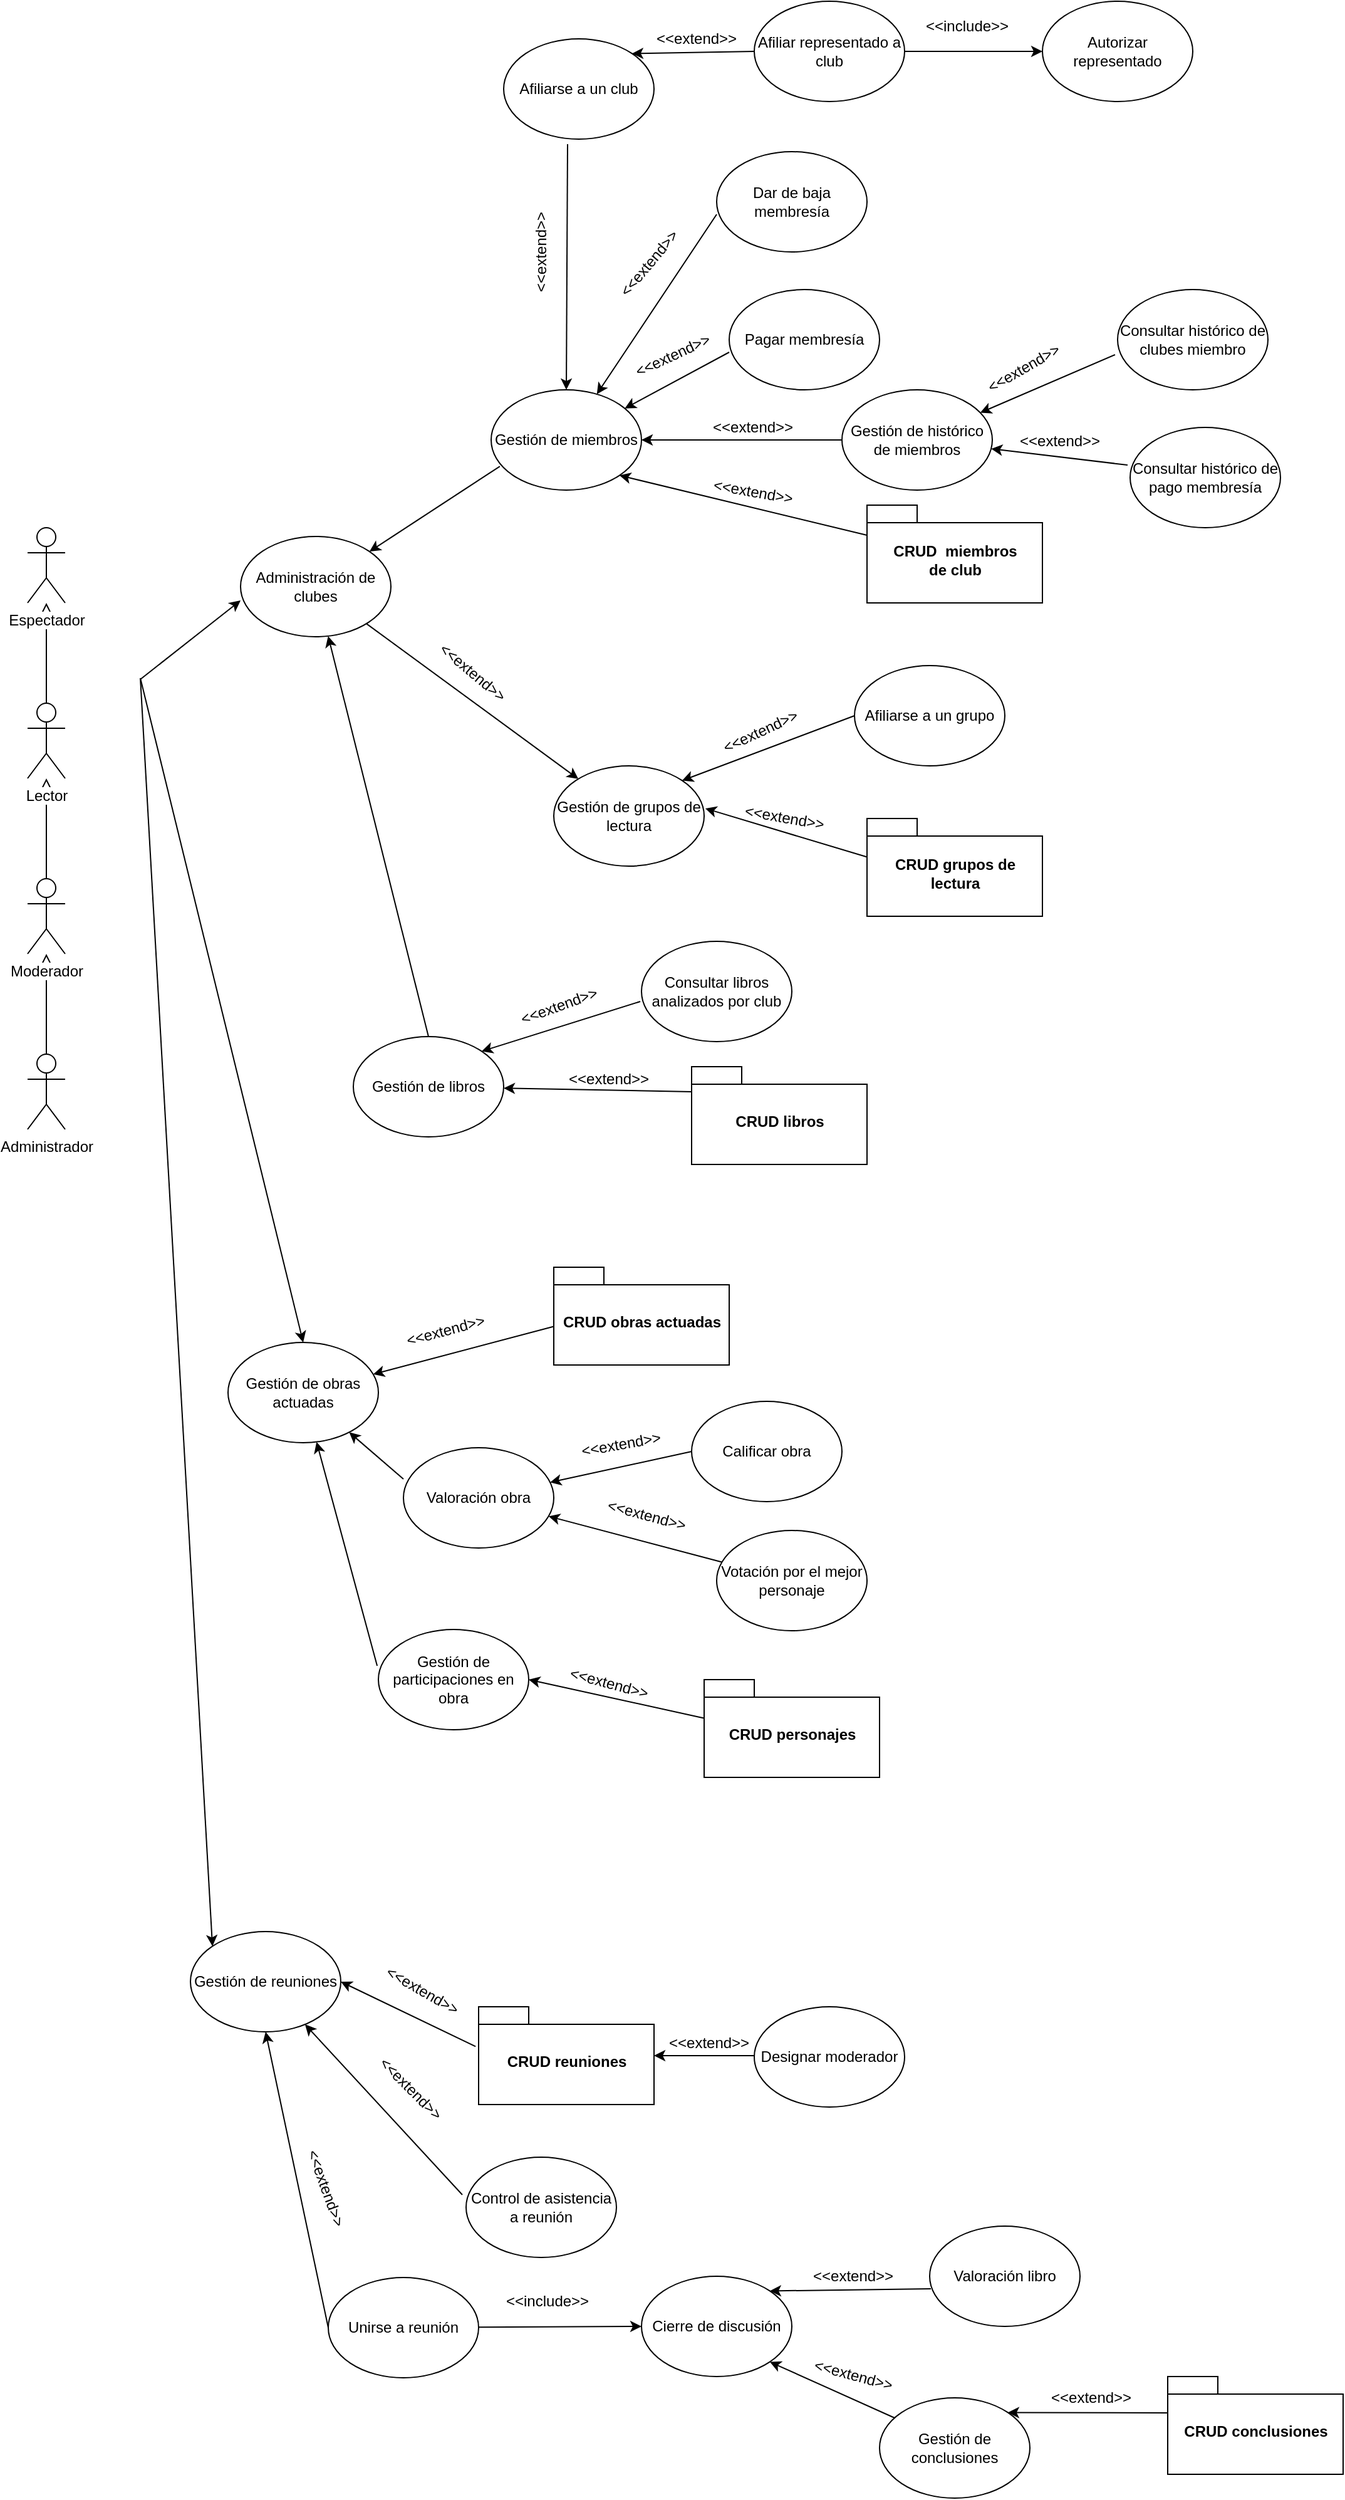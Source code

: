 <mxfile version="12.1.7" type="github" pages="1">
  <diagram id="g-K5pwejZ-qYwhQE_Ga-" name="Page-1">
    <mxGraphModel dx="828" dy="1551" grid="1" gridSize="10" guides="1" tooltips="1" connect="1" arrows="1" fold="1" page="1" pageScale="1" pageWidth="850" pageHeight="1100" math="0" shadow="0">
      <root>
        <mxCell id="0"/>
        <mxCell id="1" parent="0"/>
        <mxCell id="69_leHM3C10nOmQzFwsW-4" value="" style="edgeStyle=orthogonalEdgeStyle;rounded=0;orthogonalLoop=1;jettySize=auto;html=1;startArrow=block;startFill=0;endArrow=none;endFill=0;" parent="1" source="69_leHM3C10nOmQzFwsW-1" target="69_leHM3C10nOmQzFwsW-3" edge="1">
          <mxGeometry relative="1" as="geometry"/>
        </mxCell>
        <mxCell id="69_leHM3C10nOmQzFwsW-1" value="Espectador" style="shape=umlActor;verticalLabelPosition=bottom;labelBackgroundColor=#ffffff;verticalAlign=top;html=1;outlineConnect=0;" parent="1" vertex="1">
          <mxGeometry x="100" y="150" width="30" height="60" as="geometry"/>
        </mxCell>
        <mxCell id="69_leHM3C10nOmQzFwsW-7" value="" style="edgeStyle=orthogonalEdgeStyle;rounded=0;orthogonalLoop=1;jettySize=auto;html=1;startArrow=block;startFill=0;endArrow=none;endFill=0;" parent="1" source="69_leHM3C10nOmQzFwsW-3" target="69_leHM3C10nOmQzFwsW-6" edge="1">
          <mxGeometry relative="1" as="geometry"/>
        </mxCell>
        <mxCell id="69_leHM3C10nOmQzFwsW-3" value="Lector" style="shape=umlActor;verticalLabelPosition=bottom;labelBackgroundColor=#ffffff;verticalAlign=top;html=1;outlineConnect=0;" parent="1" vertex="1">
          <mxGeometry x="100" y="290" width="30" height="60" as="geometry"/>
        </mxCell>
        <mxCell id="69_leHM3C10nOmQzFwsW-9" value="" style="edgeStyle=orthogonalEdgeStyle;rounded=0;orthogonalLoop=1;jettySize=auto;html=1;startArrow=block;startFill=0;endArrow=none;endFill=0;" parent="1" source="69_leHM3C10nOmQzFwsW-6" target="69_leHM3C10nOmQzFwsW-8" edge="1">
          <mxGeometry relative="1" as="geometry"/>
        </mxCell>
        <mxCell id="69_leHM3C10nOmQzFwsW-6" value="Moderador" style="shape=umlActor;verticalLabelPosition=bottom;labelBackgroundColor=#ffffff;verticalAlign=top;html=1;outlineConnect=0;" parent="1" vertex="1">
          <mxGeometry x="100" y="430" width="30" height="60" as="geometry"/>
        </mxCell>
        <mxCell id="69_leHM3C10nOmQzFwsW-8" value="Administrador" style="shape=umlActor;verticalLabelPosition=bottom;labelBackgroundColor=#ffffff;verticalAlign=top;html=1;outlineConnect=0;" parent="1" vertex="1">
          <mxGeometry x="100" y="570" width="30" height="60" as="geometry"/>
        </mxCell>
        <mxCell id="69_leHM3C10nOmQzFwsW-12" value="" style="rounded=0;orthogonalLoop=1;jettySize=auto;html=1;startArrow=none;startFill=0;endArrow=classic;endFill=1;" parent="1" source="69_leHM3C10nOmQzFwsW-10" target="69_leHM3C10nOmQzFwsW-11" edge="1">
          <mxGeometry relative="1" as="geometry"/>
        </mxCell>
        <mxCell id="69_leHM3C10nOmQzFwsW-15" style="rounded=0;orthogonalLoop=1;jettySize=auto;html=1;startArrow=classic;startFill=1;endArrow=none;endFill=0;entryX=0.5;entryY=0;entryDx=0;entryDy=0;" parent="1" source="69_leHM3C10nOmQzFwsW-10" target="69_leHM3C10nOmQzFwsW-16" edge="1">
          <mxGeometry relative="1" as="geometry">
            <mxPoint x="360" y="350" as="targetPoint"/>
          </mxGeometry>
        </mxCell>
        <mxCell id="69_leHM3C10nOmQzFwsW-18" style="edgeStyle=none;rounded=0;orthogonalLoop=1;jettySize=auto;html=1;entryX=0.058;entryY=0.763;entryDx=0;entryDy=0;entryPerimeter=0;startArrow=classic;startFill=1;endArrow=none;endFill=0;" parent="1" source="69_leHM3C10nOmQzFwsW-10" target="69_leHM3C10nOmQzFwsW-17" edge="1">
          <mxGeometry relative="1" as="geometry"/>
        </mxCell>
        <mxCell id="69_leHM3C10nOmQzFwsW-10" value="Administración de clubes" style="ellipse;whiteSpace=wrap;html=1;" parent="1" vertex="1">
          <mxGeometry x="270" y="157" width="120" height="80" as="geometry"/>
        </mxCell>
        <mxCell id="69_leHM3C10nOmQzFwsW-48" style="edgeStyle=none;rounded=0;orthogonalLoop=1;jettySize=auto;html=1;exitX=1.008;exitY=0.425;exitDx=0;exitDy=0;startArrow=classic;startFill=1;endArrow=none;endFill=0;entryX=0.008;entryY=0.288;entryDx=0;entryDy=0;entryPerimeter=0;exitPerimeter=0;" parent="1" source="69_leHM3C10nOmQzFwsW-11" edge="1">
          <mxGeometry relative="1" as="geometry">
            <mxPoint x="770.96" y="413.04" as="targetPoint"/>
          </mxGeometry>
        </mxCell>
        <mxCell id="69_leHM3C10nOmQzFwsW-50" style="edgeStyle=none;rounded=0;orthogonalLoop=1;jettySize=auto;html=1;exitX=1;exitY=0;exitDx=0;exitDy=0;startArrow=classic;startFill=1;endArrow=none;endFill=0;entryX=0;entryY=0.5;entryDx=0;entryDy=0;" parent="1" source="69_leHM3C10nOmQzFwsW-11" target="69_leHM3C10nOmQzFwsW-51" edge="1">
          <mxGeometry relative="1" as="geometry">
            <mxPoint x="740" y="540" as="targetPoint"/>
          </mxGeometry>
        </mxCell>
        <mxCell id="69_leHM3C10nOmQzFwsW-11" value="Gestión de grupos de lectura" style="ellipse;whiteSpace=wrap;html=1;" parent="1" vertex="1">
          <mxGeometry x="520" y="340" width="120" height="80" as="geometry"/>
        </mxCell>
        <mxCell id="69_leHM3C10nOmQzFwsW-54" style="edgeStyle=none;rounded=0;orthogonalLoop=1;jettySize=auto;html=1;startArrow=classic;startFill=1;endArrow=none;endFill=0;entryX=0;entryY=0.5;entryDx=0;entryDy=0;" parent="1" source="69_leHM3C10nOmQzFwsW-16" edge="1">
          <mxGeometry relative="1" as="geometry">
            <mxPoint x="630" y="600" as="targetPoint"/>
          </mxGeometry>
        </mxCell>
        <mxCell id="69_leHM3C10nOmQzFwsW-122" style="edgeStyle=none;rounded=0;orthogonalLoop=1;jettySize=auto;html=1;exitX=1;exitY=0;exitDx=0;exitDy=0;startArrow=classic;startFill=1;endArrow=none;endFill=0;entryX=-0.008;entryY=0.6;entryDx=0;entryDy=0;entryPerimeter=0;" parent="1" source="69_leHM3C10nOmQzFwsW-16" target="69_leHM3C10nOmQzFwsW-123" edge="1">
          <mxGeometry relative="1" as="geometry">
            <mxPoint x="590" y="530" as="targetPoint"/>
          </mxGeometry>
        </mxCell>
        <mxCell id="69_leHM3C10nOmQzFwsW-16" value="Gestión de libros" style="ellipse;whiteSpace=wrap;html=1;" parent="1" vertex="1">
          <mxGeometry x="360" y="556" width="120" height="80" as="geometry"/>
        </mxCell>
        <mxCell id="69_leHM3C10nOmQzFwsW-22" value="" style="edgeStyle=none;rounded=0;orthogonalLoop=1;jettySize=auto;html=1;startArrow=classic;startFill=1;endArrow=none;endFill=0;" parent="1" source="69_leHM3C10nOmQzFwsW-17" target="69_leHM3C10nOmQzFwsW-21" edge="1">
          <mxGeometry relative="1" as="geometry"/>
        </mxCell>
        <mxCell id="69_leHM3C10nOmQzFwsW-23" style="edgeStyle=none;rounded=0;orthogonalLoop=1;jettySize=auto;html=1;startArrow=classic;startFill=1;endArrow=none;endFill=0;" parent="1" source="69_leHM3C10nOmQzFwsW-17" edge="1">
          <mxGeometry relative="1" as="geometry">
            <mxPoint x="660" y="10" as="targetPoint"/>
          </mxGeometry>
        </mxCell>
        <mxCell id="69_leHM3C10nOmQzFwsW-25" style="edgeStyle=none;rounded=0;orthogonalLoop=1;jettySize=auto;html=1;startArrow=classic;startFill=1;endArrow=none;endFill=0;entryX=0;entryY=0.625;entryDx=0;entryDy=0;entryPerimeter=0;" parent="1" source="69_leHM3C10nOmQzFwsW-17" target="69_leHM3C10nOmQzFwsW-26" edge="1">
          <mxGeometry relative="1" as="geometry">
            <mxPoint x="650" y="-60" as="targetPoint"/>
          </mxGeometry>
        </mxCell>
        <mxCell id="69_leHM3C10nOmQzFwsW-31" style="edgeStyle=none;rounded=0;orthogonalLoop=1;jettySize=auto;html=1;exitX=1;exitY=1;exitDx=0;exitDy=0;startArrow=classic;startFill=1;endArrow=none;endFill=0;entryX=0;entryY=0.325;entryDx=0;entryDy=0;entryPerimeter=0;" parent="1" source="69_leHM3C10nOmQzFwsW-17" edge="1">
          <mxGeometry relative="1" as="geometry">
            <mxPoint x="770" y="156" as="targetPoint"/>
          </mxGeometry>
        </mxCell>
        <mxCell id="69_leHM3C10nOmQzFwsW-52" style="edgeStyle=none;rounded=0;orthogonalLoop=1;jettySize=auto;html=1;exitX=0.5;exitY=0;exitDx=0;exitDy=0;startArrow=classic;startFill=1;endArrow=none;endFill=0;entryX=0.425;entryY=1.05;entryDx=0;entryDy=0;entryPerimeter=0;" parent="1" source="69_leHM3C10nOmQzFwsW-17" target="69_leHM3C10nOmQzFwsW-53" edge="1">
          <mxGeometry relative="1" as="geometry">
            <mxPoint x="540" y="-70" as="targetPoint"/>
          </mxGeometry>
        </mxCell>
        <mxCell id="69_leHM3C10nOmQzFwsW-17" value="Gestión de miembros" style="ellipse;whiteSpace=wrap;html=1;" parent="1" vertex="1">
          <mxGeometry x="470" y="40" width="120" height="80" as="geometry"/>
        </mxCell>
        <mxCell id="69_leHM3C10nOmQzFwsW-27" style="edgeStyle=none;rounded=0;orthogonalLoop=1;jettySize=auto;html=1;startArrow=classic;startFill=1;endArrow=none;endFill=0;entryX=-0.017;entryY=0.375;entryDx=0;entryDy=0;entryPerimeter=0;" parent="1" source="69_leHM3C10nOmQzFwsW-21" target="69_leHM3C10nOmQzFwsW-28" edge="1">
          <mxGeometry relative="1" as="geometry">
            <mxPoint x="990" y="80" as="targetPoint"/>
          </mxGeometry>
        </mxCell>
        <mxCell id="69_leHM3C10nOmQzFwsW-29" style="edgeStyle=none;rounded=0;orthogonalLoop=1;jettySize=auto;html=1;startArrow=classic;startFill=1;endArrow=none;endFill=0;entryX=-0.017;entryY=0.65;entryDx=0;entryDy=0;entryPerimeter=0;" parent="1" source="69_leHM3C10nOmQzFwsW-21" target="69_leHM3C10nOmQzFwsW-30" edge="1">
          <mxGeometry relative="1" as="geometry">
            <mxPoint x="970" y="20" as="targetPoint"/>
          </mxGeometry>
        </mxCell>
        <mxCell id="69_leHM3C10nOmQzFwsW-21" value="Gestión de histórico de miembros" style="ellipse;whiteSpace=wrap;html=1;" parent="1" vertex="1">
          <mxGeometry x="750" y="40" width="120" height="80" as="geometry"/>
        </mxCell>
        <mxCell id="69_leHM3C10nOmQzFwsW-92" style="edgeStyle=none;rounded=0;orthogonalLoop=1;jettySize=auto;html=1;startArrow=classic;startFill=1;endArrow=none;endFill=0;entryX=-0.025;entryY=0.375;entryDx=0;entryDy=0;entryPerimeter=0;" parent="1" source="69_leHM3C10nOmQzFwsW-19" target="69_leHM3C10nOmQzFwsW-93" edge="1">
          <mxGeometry relative="1" as="geometry">
            <mxPoint x="410" y="2750" as="targetPoint"/>
          </mxGeometry>
        </mxCell>
        <mxCell id="69_leHM3C10nOmQzFwsW-94" style="edgeStyle=none;rounded=0;orthogonalLoop=1;jettySize=auto;html=1;exitX=0.5;exitY=1;exitDx=0;exitDy=0;startArrow=classic;startFill=1;endArrow=none;endFill=0;entryX=0;entryY=0.5;entryDx=0;entryDy=0;" parent="1" source="69_leHM3C10nOmQzFwsW-19" target="69_leHM3C10nOmQzFwsW-95" edge="1">
          <mxGeometry relative="1" as="geometry">
            <mxPoint x="410" y="2851" as="targetPoint"/>
          </mxGeometry>
        </mxCell>
        <mxCell id="69_leHM3C10nOmQzFwsW-125" style="edgeStyle=none;rounded=0;orthogonalLoop=1;jettySize=auto;html=1;exitX=1;exitY=0.5;exitDx=0;exitDy=0;entryX=0;entryY=0;entryDx=0;entryDy=0;startArrow=classic;startFill=1;endArrow=none;endFill=0;" parent="1" source="69_leHM3C10nOmQzFwsW-19" edge="1">
          <mxGeometry relative="1" as="geometry">
            <mxPoint x="457.574" y="1361.716" as="targetPoint"/>
          </mxGeometry>
        </mxCell>
        <mxCell id="69_leHM3C10nOmQzFwsW-19" value="Gestión de reuniones" style="ellipse;whiteSpace=wrap;html=1;" parent="1" vertex="1">
          <mxGeometry x="230" y="1270" width="120" height="80" as="geometry"/>
        </mxCell>
        <mxCell id="69_leHM3C10nOmQzFwsW-68" style="edgeStyle=none;rounded=0;orthogonalLoop=1;jettySize=auto;html=1;startArrow=classic;startFill=1;endArrow=none;endFill=0;entryX=0.008;entryY=0.588;entryDx=0;entryDy=0;entryPerimeter=0;" parent="1" source="69_leHM3C10nOmQzFwsW-20" edge="1">
          <mxGeometry relative="1" as="geometry">
            <mxPoint x="520.96" y="787.04" as="targetPoint"/>
          </mxGeometry>
        </mxCell>
        <mxCell id="69_leHM3C10nOmQzFwsW-70" style="edgeStyle=none;rounded=0;orthogonalLoop=1;jettySize=auto;html=1;startArrow=classic;startFill=1;endArrow=none;endFill=0;entryX=0;entryY=0.313;entryDx=0;entryDy=0;entryPerimeter=0;" parent="1" source="69_leHM3C10nOmQzFwsW-20" target="69_leHM3C10nOmQzFwsW-71" edge="1">
          <mxGeometry relative="1" as="geometry">
            <mxPoint x="450" y="1770" as="targetPoint"/>
          </mxGeometry>
        </mxCell>
        <mxCell id="69_leHM3C10nOmQzFwsW-76" style="edgeStyle=none;rounded=0;orthogonalLoop=1;jettySize=auto;html=1;startArrow=classic;startFill=1;endArrow=none;endFill=0;entryX=-0.008;entryY=0.363;entryDx=0;entryDy=0;entryPerimeter=0;" parent="1" source="69_leHM3C10nOmQzFwsW-20" target="69_leHM3C10nOmQzFwsW-77" edge="1">
          <mxGeometry relative="1" as="geometry">
            <mxPoint x="420" y="1892" as="targetPoint"/>
          </mxGeometry>
        </mxCell>
        <mxCell id="69_leHM3C10nOmQzFwsW-20" value="Gestión de obras actuadas" style="ellipse;whiteSpace=wrap;html=1;" parent="1" vertex="1">
          <mxGeometry x="260" y="800" width="120" height="80" as="geometry"/>
        </mxCell>
        <mxCell id="69_leHM3C10nOmQzFwsW-24" value="Pagar membresía" style="ellipse;whiteSpace=wrap;html=1;" parent="1" vertex="1">
          <mxGeometry x="660" y="-40" width="120" height="80" as="geometry"/>
        </mxCell>
        <mxCell id="69_leHM3C10nOmQzFwsW-26" value="Dar de baja membresía" style="ellipse;whiteSpace=wrap;html=1;" parent="1" vertex="1">
          <mxGeometry x="650" y="-150" width="120" height="80" as="geometry"/>
        </mxCell>
        <mxCell id="69_leHM3C10nOmQzFwsW-28" value="Consultar histórico de pago membresía" style="ellipse;whiteSpace=wrap;html=1;" parent="1" vertex="1">
          <mxGeometry x="980" y="70" width="120" height="80" as="geometry"/>
        </mxCell>
        <mxCell id="69_leHM3C10nOmQzFwsW-30" value="Consultar histórico de clubes miembro" style="ellipse;whiteSpace=wrap;html=1;" parent="1" vertex="1">
          <mxGeometry x="970" y="-40" width="120" height="80" as="geometry"/>
        </mxCell>
        <mxCell id="69_leHM3C10nOmQzFwsW-51" value="Afiliarse a un grupo" style="ellipse;whiteSpace=wrap;html=1;" parent="1" vertex="1">
          <mxGeometry x="760" y="260" width="120" height="80" as="geometry"/>
        </mxCell>
        <mxCell id="69_leHM3C10nOmQzFwsW-112" style="edgeStyle=none;rounded=0;orthogonalLoop=1;jettySize=auto;html=1;exitX=1;exitY=0;exitDx=0;exitDy=0;startArrow=classic;startFill=1;endArrow=none;endFill=0;entryX=0;entryY=0.5;entryDx=0;entryDy=0;" parent="1" source="69_leHM3C10nOmQzFwsW-53" target="69_leHM3C10nOmQzFwsW-113" edge="1">
          <mxGeometry relative="1" as="geometry">
            <mxPoint x="680" y="-220" as="targetPoint"/>
          </mxGeometry>
        </mxCell>
        <mxCell id="69_leHM3C10nOmQzFwsW-53" value="Afiliarse a un club" style="ellipse;whiteSpace=wrap;html=1;" parent="1" vertex="1">
          <mxGeometry x="480" y="-240" width="120" height="80" as="geometry"/>
        </mxCell>
        <mxCell id="69_leHM3C10nOmQzFwsW-72" style="edgeStyle=none;rounded=0;orthogonalLoop=1;jettySize=auto;html=1;startArrow=classic;startFill=1;endArrow=none;endFill=0;entryX=0;entryY=0.5;entryDx=0;entryDy=0;" parent="1" source="69_leHM3C10nOmQzFwsW-71" target="69_leHM3C10nOmQzFwsW-73" edge="1">
          <mxGeometry relative="1" as="geometry">
            <mxPoint x="680" y="1750" as="targetPoint"/>
          </mxGeometry>
        </mxCell>
        <mxCell id="69_leHM3C10nOmQzFwsW-74" style="edgeStyle=none;rounded=0;orthogonalLoop=1;jettySize=auto;html=1;startArrow=classic;startFill=1;endArrow=none;endFill=0;" parent="1" source="69_leHM3C10nOmQzFwsW-71" target="69_leHM3C10nOmQzFwsW-75" edge="1">
          <mxGeometry relative="1" as="geometry">
            <mxPoint x="670" y="1800" as="targetPoint"/>
          </mxGeometry>
        </mxCell>
        <mxCell id="69_leHM3C10nOmQzFwsW-71" value="Valoración obra" style="ellipse;whiteSpace=wrap;html=1;" parent="1" vertex="1">
          <mxGeometry x="400" y="884" width="120" height="80" as="geometry"/>
        </mxCell>
        <mxCell id="69_leHM3C10nOmQzFwsW-73" value="Calificar obra" style="ellipse;whiteSpace=wrap;html=1;" parent="1" vertex="1">
          <mxGeometry x="630" y="847" width="120" height="80" as="geometry"/>
        </mxCell>
        <mxCell id="69_leHM3C10nOmQzFwsW-75" value="Votación por el mejor personaje" style="ellipse;whiteSpace=wrap;html=1;" parent="1" vertex="1">
          <mxGeometry x="650" y="950" width="120" height="80" as="geometry"/>
        </mxCell>
        <mxCell id="69_leHM3C10nOmQzFwsW-78" style="edgeStyle=none;rounded=0;orthogonalLoop=1;jettySize=auto;html=1;exitX=1;exitY=0.5;exitDx=0;exitDy=0;startArrow=classic;startFill=1;endArrow=none;endFill=0;entryX=0.008;entryY=0.425;entryDx=0;entryDy=0;entryPerimeter=0;" parent="1" source="69_leHM3C10nOmQzFwsW-77" edge="1">
          <mxGeometry relative="1" as="geometry">
            <mxPoint x="640.96" y="1100" as="targetPoint"/>
          </mxGeometry>
        </mxCell>
        <mxCell id="69_leHM3C10nOmQzFwsW-77" value="Gestión de participaciones en obra" style="ellipse;whiteSpace=wrap;html=1;" parent="1" vertex="1">
          <mxGeometry x="380" y="1029" width="120" height="80" as="geometry"/>
        </mxCell>
        <mxCell id="69_leHM3C10nOmQzFwsW-93" value="Control de asistencia a reunión" style="ellipse;whiteSpace=wrap;html=1;" parent="1" vertex="1">
          <mxGeometry x="450" y="1450" width="120" height="80" as="geometry"/>
        </mxCell>
        <mxCell id="69_leHM3C10nOmQzFwsW-96" style="edgeStyle=none;rounded=0;orthogonalLoop=1;jettySize=auto;html=1;startArrow=none;startFill=0;endArrow=classic;endFill=1;entryX=0;entryY=0.5;entryDx=0;entryDy=0;" parent="1" source="69_leHM3C10nOmQzFwsW-95" target="69_leHM3C10nOmQzFwsW-97" edge="1">
          <mxGeometry relative="1" as="geometry">
            <mxPoint x="660" y="2850" as="targetPoint"/>
          </mxGeometry>
        </mxCell>
        <mxCell id="69_leHM3C10nOmQzFwsW-95" value="Unirse a reunión" style="ellipse;whiteSpace=wrap;html=1;" parent="1" vertex="1">
          <mxGeometry x="340" y="1546" width="120" height="80" as="geometry"/>
        </mxCell>
        <mxCell id="69_leHM3C10nOmQzFwsW-100" style="edgeStyle=none;rounded=0;orthogonalLoop=1;jettySize=auto;html=1;exitX=1;exitY=0;exitDx=0;exitDy=0;startArrow=classic;startFill=1;endArrow=none;endFill=0;entryX=0.008;entryY=0.625;entryDx=0;entryDy=0;entryPerimeter=0;" parent="1" source="69_leHM3C10nOmQzFwsW-97" target="69_leHM3C10nOmQzFwsW-102" edge="1">
          <mxGeometry relative="1" as="geometry">
            <mxPoint x="860" y="2780" as="targetPoint"/>
          </mxGeometry>
        </mxCell>
        <mxCell id="69_leHM3C10nOmQzFwsW-126" style="edgeStyle=none;rounded=0;orthogonalLoop=1;jettySize=auto;html=1;exitX=1;exitY=1;exitDx=0;exitDy=0;entryX=0.1;entryY=0.2;entryDx=0;entryDy=0;entryPerimeter=0;startArrow=classic;startFill=1;endArrow=none;endFill=0;" parent="1" source="69_leHM3C10nOmQzFwsW-97" target="69_leHM3C10nOmQzFwsW-101" edge="1">
          <mxGeometry relative="1" as="geometry"/>
        </mxCell>
        <mxCell id="69_leHM3C10nOmQzFwsW-97" value="Cierre de discusión" style="ellipse;whiteSpace=wrap;html=1;" parent="1" vertex="1">
          <mxGeometry x="590" y="1545" width="120" height="80" as="geometry"/>
        </mxCell>
        <mxCell id="69_leHM3C10nOmQzFwsW-104" style="edgeStyle=none;rounded=0;orthogonalLoop=1;jettySize=auto;html=1;exitX=1;exitY=0;exitDx=0;exitDy=0;startArrow=classic;startFill=1;endArrow=none;endFill=0;entryX=0;entryY=0.425;entryDx=0;entryDy=0;entryPerimeter=0;" parent="1" source="69_leHM3C10nOmQzFwsW-101" edge="1">
          <mxGeometry relative="1" as="geometry">
            <mxPoint x="1010" y="1654" as="targetPoint"/>
          </mxGeometry>
        </mxCell>
        <mxCell id="69_leHM3C10nOmQzFwsW-101" value="Gestión de conclusiones" style="ellipse;whiteSpace=wrap;html=1;" parent="1" vertex="1">
          <mxGeometry x="780" y="1642" width="120" height="80" as="geometry"/>
        </mxCell>
        <mxCell id="69_leHM3C10nOmQzFwsW-102" value="Valoración libro" style="ellipse;whiteSpace=wrap;html=1;" parent="1" vertex="1">
          <mxGeometry x="820" y="1505" width="120" height="80" as="geometry"/>
        </mxCell>
        <mxCell id="69_leHM3C10nOmQzFwsW-114" style="edgeStyle=none;rounded=0;orthogonalLoop=1;jettySize=auto;html=1;startArrow=none;startFill=0;endArrow=classic;endFill=1;" parent="1" source="69_leHM3C10nOmQzFwsW-113" edge="1">
          <mxGeometry relative="1" as="geometry">
            <mxPoint x="910" y="-230" as="targetPoint"/>
          </mxGeometry>
        </mxCell>
        <mxCell id="69_leHM3C10nOmQzFwsW-113" value="Afiliar representado a club" style="ellipse;whiteSpace=wrap;html=1;" parent="1" vertex="1">
          <mxGeometry x="680" y="-270" width="120" height="80" as="geometry"/>
        </mxCell>
        <mxCell id="69_leHM3C10nOmQzFwsW-115" value="Autorizar representado" style="ellipse;whiteSpace=wrap;html=1;" parent="1" vertex="1">
          <mxGeometry x="910" y="-270" width="120" height="80" as="geometry"/>
        </mxCell>
        <mxCell id="69_leHM3C10nOmQzFwsW-116" value="" style="endArrow=classic;html=1;entryX=0;entryY=0.638;entryDx=0;entryDy=0;entryPerimeter=0;" parent="1" target="69_leHM3C10nOmQzFwsW-10" edge="1">
          <mxGeometry width="50" height="50" relative="1" as="geometry">
            <mxPoint x="190" y="271" as="sourcePoint"/>
            <mxPoint x="240" y="221" as="targetPoint"/>
          </mxGeometry>
        </mxCell>
        <mxCell id="69_leHM3C10nOmQzFwsW-117" value="" style="endArrow=classic;html=1;entryX=0.5;entryY=0;entryDx=0;entryDy=0;" parent="1" target="69_leHM3C10nOmQzFwsW-20" edge="1">
          <mxGeometry width="50" height="50" relative="1" as="geometry">
            <mxPoint x="190" y="270" as="sourcePoint"/>
            <mxPoint x="280" y="218.04" as="targetPoint"/>
          </mxGeometry>
        </mxCell>
        <mxCell id="69_leHM3C10nOmQzFwsW-118" value="" style="endArrow=classic;html=1;entryX=0;entryY=0;entryDx=0;entryDy=0;" parent="1" target="69_leHM3C10nOmQzFwsW-19" edge="1">
          <mxGeometry width="50" height="50" relative="1" as="geometry">
            <mxPoint x="190" y="270" as="sourcePoint"/>
            <mxPoint x="300" y="1430" as="targetPoint"/>
          </mxGeometry>
        </mxCell>
        <mxCell id="69_leHM3C10nOmQzFwsW-123" value="Consultar libros analizados por club" style="ellipse;whiteSpace=wrap;html=1;" parent="1" vertex="1">
          <mxGeometry x="590" y="480" width="120" height="80" as="geometry"/>
        </mxCell>
        <mxCell id="69_leHM3C10nOmQzFwsW-127" value="CRUD&amp;nbsp; miembros &lt;br&gt;de club" style="shape=folder;fontStyle=1;spacingTop=10;tabWidth=40;tabHeight=14;tabPosition=left;html=1;" parent="1" vertex="1">
          <mxGeometry x="770" y="132" width="140" height="78" as="geometry"/>
        </mxCell>
        <mxCell id="69_leHM3C10nOmQzFwsW-128" value="CRUD grupos de&lt;br&gt;lectura" style="shape=folder;fontStyle=1;spacingTop=10;tabWidth=40;tabHeight=14;tabPosition=left;html=1;" parent="1" vertex="1">
          <mxGeometry x="770" y="382" width="140" height="78" as="geometry"/>
        </mxCell>
        <mxCell id="69_leHM3C10nOmQzFwsW-129" value="CRUD libros" style="shape=folder;fontStyle=1;spacingTop=10;tabWidth=40;tabHeight=14;tabPosition=left;html=1;" parent="1" vertex="1">
          <mxGeometry x="630" y="580" width="140" height="78" as="geometry"/>
        </mxCell>
        <mxCell id="69_leHM3C10nOmQzFwsW-130" value="CRUD obras actuadas" style="shape=folder;fontStyle=1;spacingTop=10;tabWidth=40;tabHeight=14;tabPosition=left;html=1;" parent="1" vertex="1">
          <mxGeometry x="520" y="740" width="140" height="78" as="geometry"/>
        </mxCell>
        <mxCell id="69_leHM3C10nOmQzFwsW-131" value="CRUD personajes" style="shape=folder;fontStyle=1;spacingTop=10;tabWidth=40;tabHeight=14;tabPosition=left;html=1;" parent="1" vertex="1">
          <mxGeometry x="640" y="1069" width="140" height="78" as="geometry"/>
        </mxCell>
        <mxCell id="wNnI5UrZnDWyy2dCB8MJ-2" value="" style="edgeStyle=orthogonalEdgeStyle;rounded=0;orthogonalLoop=1;jettySize=auto;html=1;startArrow=classic;startFill=1;endArrow=none;endFill=0;" edge="1" parent="1" source="69_leHM3C10nOmQzFwsW-133">
          <mxGeometry relative="1" as="geometry">
            <mxPoint x="680" y="1369" as="targetPoint"/>
          </mxGeometry>
        </mxCell>
        <mxCell id="69_leHM3C10nOmQzFwsW-133" value="CRUD reuniones" style="shape=folder;fontStyle=1;spacingTop=10;tabWidth=40;tabHeight=14;tabPosition=left;html=1;" parent="1" vertex="1">
          <mxGeometry x="460" y="1330" width="140" height="78" as="geometry"/>
        </mxCell>
        <mxCell id="69_leHM3C10nOmQzFwsW-135" value="CRUD conclusiones" style="shape=folder;fontStyle=1;spacingTop=10;tabWidth=40;tabHeight=14;tabPosition=left;html=1;" parent="1" vertex="1">
          <mxGeometry x="1010" y="1625" width="140" height="78" as="geometry"/>
        </mxCell>
        <mxCell id="wNnI5UrZnDWyy2dCB8MJ-3" value="Designar moderador" style="ellipse;whiteSpace=wrap;html=1;" vertex="1" parent="1">
          <mxGeometry x="680" y="1330" width="120" height="80" as="geometry"/>
        </mxCell>
        <mxCell id="wNnI5UrZnDWyy2dCB8MJ-5" value="&amp;lt;&amp;lt;extend&amp;gt;&amp;gt;" style="text;html=1;resizable=0;points=[];autosize=1;align=left;verticalAlign=top;spacingTop=-4;" vertex="1" parent="1">
          <mxGeometry x="610" y="1349" width="80" height="20" as="geometry"/>
        </mxCell>
        <mxCell id="wNnI5UrZnDWyy2dCB8MJ-6" value="&amp;lt;&amp;lt;extend&amp;gt;&amp;gt;" style="text;html=1;resizable=0;points=[];autosize=1;align=left;verticalAlign=top;spacingTop=-4;" vertex="1" parent="1">
          <mxGeometry x="725" y="1535" width="80" height="20" as="geometry"/>
        </mxCell>
        <mxCell id="wNnI5UrZnDWyy2dCB8MJ-7" value="&amp;lt;&amp;lt;extend&amp;gt;&amp;gt;" style="text;html=1;resizable=0;points=[];autosize=1;align=left;verticalAlign=top;spacingTop=-4;rotation=45;" vertex="1" parent="1">
          <mxGeometry x="370" y="1390" width="80" height="20" as="geometry"/>
        </mxCell>
        <mxCell id="wNnI5UrZnDWyy2dCB8MJ-8" value="&amp;lt;&amp;lt;include&amp;gt;&amp;gt;" style="text;html=1;resizable=0;points=[];autosize=1;align=left;verticalAlign=top;spacingTop=-4;" vertex="1" parent="1">
          <mxGeometry x="480" y="1555" width="80" height="20" as="geometry"/>
        </mxCell>
        <mxCell id="wNnI5UrZnDWyy2dCB8MJ-9" value="&amp;lt;&amp;lt;extend&amp;gt;&amp;gt;" style="text;html=1;resizable=0;points=[];autosize=1;align=left;verticalAlign=top;spacingTop=-4;rotation=70;" vertex="1" parent="1">
          <mxGeometry x="300" y="1470" width="80" height="20" as="geometry"/>
        </mxCell>
        <mxCell id="wNnI5UrZnDWyy2dCB8MJ-10" value="&amp;lt;&amp;lt;extend&amp;gt;&amp;gt;" style="text;html=1;resizable=0;points=[];autosize=1;align=left;verticalAlign=top;spacingTop=-4;rotation=15;" vertex="1" parent="1">
          <mxGeometry x="725" y="1616" width="80" height="20" as="geometry"/>
        </mxCell>
        <mxCell id="wNnI5UrZnDWyy2dCB8MJ-11" value="&amp;lt;&amp;lt;extend&amp;gt;&amp;gt;" style="text;html=1;resizable=0;points=[];autosize=1;align=left;verticalAlign=top;spacingTop=-4;" vertex="1" parent="1">
          <mxGeometry x="915" y="1632" width="80" height="20" as="geometry"/>
        </mxCell>
        <mxCell id="wNnI5UrZnDWyy2dCB8MJ-12" value="&amp;lt;&amp;lt;extend&amp;gt;&amp;gt;" style="text;html=1;resizable=0;points=[];autosize=1;align=left;verticalAlign=top;spacingTop=-4;rotation=30;" vertex="1" parent="1">
          <mxGeometry x="380" y="1310" width="80" height="20" as="geometry"/>
        </mxCell>
        <mxCell id="wNnI5UrZnDWyy2dCB8MJ-13" value="&amp;lt;&amp;lt;extend&amp;gt;&amp;gt;" style="text;html=1;resizable=0;points=[];autosize=1;align=left;verticalAlign=top;spacingTop=-4;rotation=15;" vertex="1" parent="1">
          <mxGeometry x="530" y="1064" width="80" height="20" as="geometry"/>
        </mxCell>
        <mxCell id="wNnI5UrZnDWyy2dCB8MJ-14" value="&amp;lt;&amp;lt;extend&amp;gt;&amp;gt;" style="text;html=1;resizable=0;points=[];autosize=1;align=left;verticalAlign=top;spacingTop=-4;rotation=15;" vertex="1" parent="1">
          <mxGeometry x="560" y="930" width="80" height="20" as="geometry"/>
        </mxCell>
        <mxCell id="wNnI5UrZnDWyy2dCB8MJ-17" value="&amp;lt;&amp;lt;extend&amp;gt;&amp;gt;" style="text;html=1;resizable=0;points=[];autosize=1;align=left;verticalAlign=top;spacingTop=-4;rotation=-10;" vertex="1" parent="1">
          <mxGeometry x="540" y="870" width="80" height="20" as="geometry"/>
        </mxCell>
        <mxCell id="wNnI5UrZnDWyy2dCB8MJ-18" value="&amp;lt;&amp;lt;extend&amp;gt;&amp;gt;" style="text;html=1;resizable=0;points=[];autosize=1;align=left;verticalAlign=top;spacingTop=-4;rotation=-15;" vertex="1" parent="1">
          <mxGeometry x="400" y="779" width="80" height="20" as="geometry"/>
        </mxCell>
        <mxCell id="wNnI5UrZnDWyy2dCB8MJ-19" value="&amp;lt;&amp;lt;extend&amp;gt;&amp;gt;" style="text;html=1;resizable=0;points=[];autosize=1;align=left;verticalAlign=top;spacingTop=-4;rotation=0;" vertex="1" parent="1">
          <mxGeometry x="530" y="580" width="80" height="20" as="geometry"/>
        </mxCell>
        <mxCell id="wNnI5UrZnDWyy2dCB8MJ-20" value="&amp;lt;&amp;lt;extend&amp;gt;&amp;gt;" style="text;html=1;resizable=0;points=[];autosize=1;align=left;verticalAlign=top;spacingTop=-4;rotation=-20;" vertex="1" parent="1">
          <mxGeometry x="490" y="520" width="80" height="20" as="geometry"/>
        </mxCell>
        <mxCell id="wNnI5UrZnDWyy2dCB8MJ-21" value="&amp;lt;&amp;lt;extend&amp;gt;&amp;gt;" style="text;html=1;resizable=0;points=[];autosize=1;align=left;verticalAlign=top;spacingTop=-4;rotation=10;" vertex="1" parent="1">
          <mxGeometry x="670" y="372" width="80" height="20" as="geometry"/>
        </mxCell>
        <mxCell id="wNnI5UrZnDWyy2dCB8MJ-22" value="&amp;lt;&amp;lt;extend&amp;gt;&amp;gt;" style="text;html=1;resizable=0;points=[];autosize=1;align=left;verticalAlign=top;spacingTop=-4;rotation=-25;" vertex="1" parent="1">
          <mxGeometry x="650" y="300" width="80" height="20" as="geometry"/>
        </mxCell>
        <mxCell id="wNnI5UrZnDWyy2dCB8MJ-23" value="&amp;lt;&amp;lt;extend&amp;gt;&amp;gt;" style="text;html=1;resizable=0;points=[];autosize=1;align=left;verticalAlign=top;spacingTop=-4;rotation=40;" vertex="1" parent="1">
          <mxGeometry x="420" y="260" width="80" height="20" as="geometry"/>
        </mxCell>
        <mxCell id="wNnI5UrZnDWyy2dCB8MJ-24" value="&amp;lt;&amp;lt;extend&amp;gt;&amp;gt;" style="text;html=1;resizable=0;points=[];autosize=1;align=left;verticalAlign=top;spacingTop=-4;rotation=10;" vertex="1" parent="1">
          <mxGeometry x="645" y="112" width="80" height="20" as="geometry"/>
        </mxCell>
        <mxCell id="wNnI5UrZnDWyy2dCB8MJ-25" value="&amp;lt;&amp;lt;extend&amp;gt;&amp;gt;" style="text;html=1;resizable=0;points=[];autosize=1;align=left;verticalAlign=top;spacingTop=-4;rotation=0;" vertex="1" parent="1">
          <mxGeometry x="645" y="60" width="80" height="20" as="geometry"/>
        </mxCell>
        <mxCell id="wNnI5UrZnDWyy2dCB8MJ-26" value="&amp;lt;&amp;lt;extend&amp;gt;&amp;gt;" style="text;html=1;resizable=0;points=[];autosize=1;align=left;verticalAlign=top;spacingTop=-4;rotation=-30;" vertex="1" parent="1">
          <mxGeometry x="860" y="10" width="80" height="20" as="geometry"/>
        </mxCell>
        <mxCell id="wNnI5UrZnDWyy2dCB8MJ-27" value="&amp;lt;&amp;lt;extend&amp;gt;&amp;gt;" style="text;html=1;resizable=0;points=[];autosize=1;align=left;verticalAlign=top;spacingTop=-4;rotation=0;" vertex="1" parent="1">
          <mxGeometry x="890" y="71" width="80" height="20" as="geometry"/>
        </mxCell>
        <mxCell id="wNnI5UrZnDWyy2dCB8MJ-28" value="&amp;lt;&amp;lt;extend&amp;gt;&amp;gt;" style="text;html=1;resizable=0;points=[];autosize=1;align=left;verticalAlign=top;spacingTop=-4;rotation=-25;" vertex="1" parent="1">
          <mxGeometry x="580" width="80" height="20" as="geometry"/>
        </mxCell>
        <mxCell id="wNnI5UrZnDWyy2dCB8MJ-29" value="&amp;lt;&amp;lt;extend&amp;gt;&amp;gt;" style="text;html=1;resizable=0;points=[];autosize=1;align=left;verticalAlign=top;spacingTop=-4;rotation=-50;" vertex="1" parent="1">
          <mxGeometry x="560" y="-76" width="80" height="20" as="geometry"/>
        </mxCell>
        <mxCell id="wNnI5UrZnDWyy2dCB8MJ-30" value="&amp;lt;&amp;lt;extend&amp;gt;&amp;gt;" style="text;html=1;resizable=0;points=[];autosize=1;align=left;verticalAlign=top;spacingTop=-4;rotation=-90;" vertex="1" parent="1">
          <mxGeometry x="470" y="-86" width="80" height="20" as="geometry"/>
        </mxCell>
        <mxCell id="wNnI5UrZnDWyy2dCB8MJ-31" value="&amp;lt;&amp;lt;extend&amp;gt;&amp;gt;" style="text;html=1;resizable=0;points=[];autosize=1;align=left;verticalAlign=top;spacingTop=-4;rotation=0;" vertex="1" parent="1">
          <mxGeometry x="600" y="-250" width="80" height="20" as="geometry"/>
        </mxCell>
        <mxCell id="wNnI5UrZnDWyy2dCB8MJ-32" value="&amp;lt;&amp;lt;include&amp;gt;&amp;gt;" style="text;html=1;resizable=0;points=[];autosize=1;align=left;verticalAlign=top;spacingTop=-4;rotation=0;" vertex="1" parent="1">
          <mxGeometry x="815" y="-260" width="80" height="20" as="geometry"/>
        </mxCell>
      </root>
    </mxGraphModel>
  </diagram>
</mxfile>
